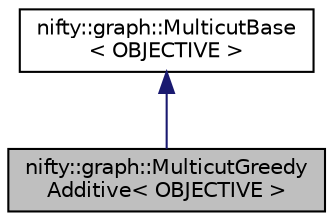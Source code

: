 digraph "nifty::graph::MulticutGreedyAdditive&lt; OBJECTIVE &gt;"
{
  edge [fontname="Helvetica",fontsize="10",labelfontname="Helvetica",labelfontsize="10"];
  node [fontname="Helvetica",fontsize="10",shape=record];
  Node1 [label="nifty::graph::MulticutGreedy\lAdditive\< OBJECTIVE \>",height=0.2,width=0.4,color="black", fillcolor="grey75", style="filled", fontcolor="black"];
  Node2 -> Node1 [dir="back",color="midnightblue",fontsize="10",style="solid",fontname="Helvetica"];
  Node2 [label="nifty::graph::MulticutBase\l\< OBJECTIVE \>",height=0.2,width=0.4,color="black", fillcolor="white", style="filled",URL="$classnifty_1_1graph_1_1MulticutBase.html"];
}
